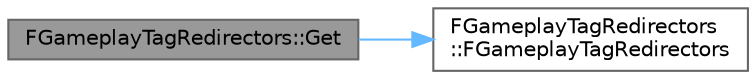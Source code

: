 digraph "FGameplayTagRedirectors::Get"
{
 // INTERACTIVE_SVG=YES
 // LATEX_PDF_SIZE
  bgcolor="transparent";
  edge [fontname=Helvetica,fontsize=10,labelfontname=Helvetica,labelfontsize=10];
  node [fontname=Helvetica,fontsize=10,shape=box,height=0.2,width=0.4];
  rankdir="LR";
  Node1 [id="Node000001",label="FGameplayTagRedirectors::Get",height=0.2,width=0.4,color="gray40", fillcolor="grey60", style="filled", fontcolor="black",tooltip=" "];
  Node1 -> Node2 [id="edge1_Node000001_Node000002",color="steelblue1",style="solid",tooltip=" "];
  Node2 [id="Node000002",label="FGameplayTagRedirectors\l::FGameplayTagRedirectors",height=0.2,width=0.4,color="grey40", fillcolor="white", style="filled",URL="$d5/d79/classFGameplayTagRedirectors.html#a301690deeea74101fc310e9e7826e95d",tooltip=" "];
}

